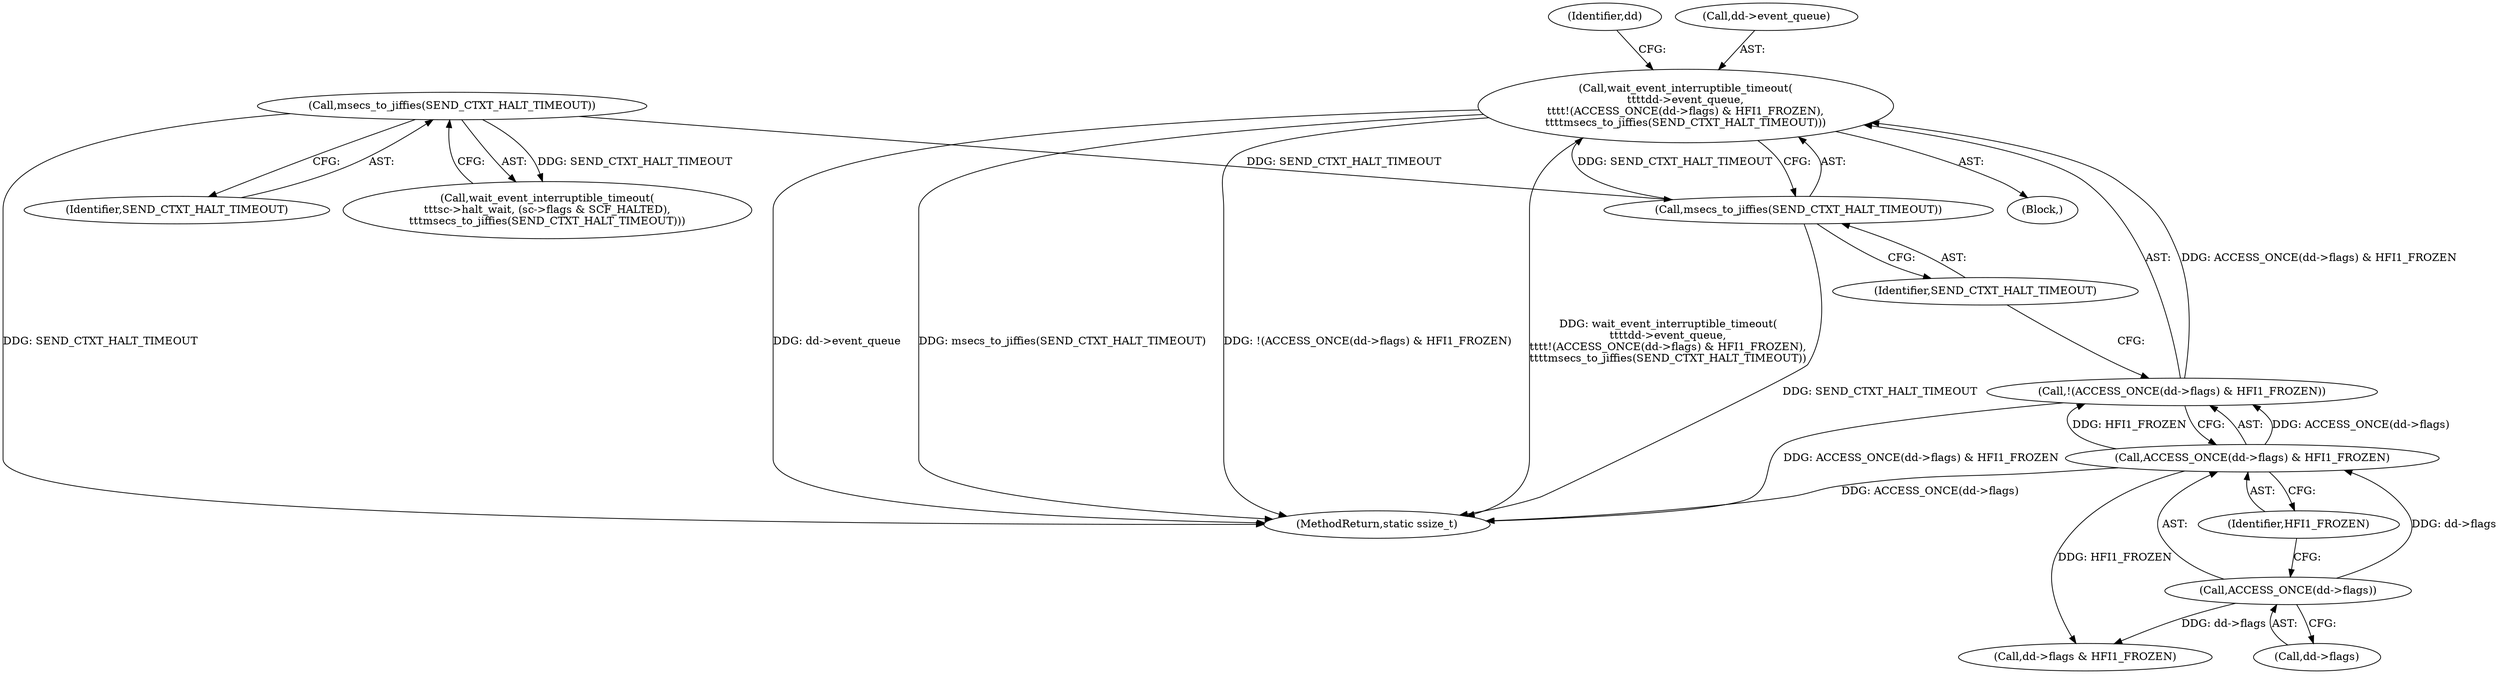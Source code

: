 digraph "0_linux_e6bd18f57aad1a2d1ef40e646d03ed0f2515c9e3_3@pointer" {
"1000589" [label="(Call,wait_event_interruptible_timeout(\n\t\t\t\tdd->event_queue,\n\t\t\t\t!(ACCESS_ONCE(dd->flags) & HFI1_FROZEN),\n\t\t\t\tmsecs_to_jiffies(SEND_CTXT_HALT_TIMEOUT)))"];
"1000593" [label="(Call,!(ACCESS_ONCE(dd->flags) & HFI1_FROZEN))"];
"1000594" [label="(Call,ACCESS_ONCE(dd->flags) & HFI1_FROZEN)"];
"1000595" [label="(Call,ACCESS_ONCE(dd->flags))"];
"1000600" [label="(Call,msecs_to_jiffies(SEND_CTXT_HALT_TIMEOUT))"];
"1000567" [label="(Call,msecs_to_jiffies(SEND_CTXT_HALT_TIMEOUT))"];
"1000605" [label="(Identifier,dd)"];
"1000590" [label="(Call,dd->event_queue)"];
"1000595" [label="(Call,ACCESS_ONCE(dd->flags))"];
"1000599" [label="(Identifier,HFI1_FROZEN)"];
"1000567" [label="(Call,msecs_to_jiffies(SEND_CTXT_HALT_TIMEOUT))"];
"1000593" [label="(Call,!(ACCESS_ONCE(dd->flags) & HFI1_FROZEN))"];
"1000600" [label="(Call,msecs_to_jiffies(SEND_CTXT_HALT_TIMEOUT))"];
"1000594" [label="(Call,ACCESS_ONCE(dd->flags) & HFI1_FROZEN)"];
"1000588" [label="(Block,)"];
"1000568" [label="(Identifier,SEND_CTXT_HALT_TIMEOUT)"];
"1000596" [label="(Call,dd->flags)"];
"1000558" [label="(Call,wait_event_interruptible_timeout(\n\t\t\tsc->halt_wait, (sc->flags & SCF_HALTED),\n\t\t\tmsecs_to_jiffies(SEND_CTXT_HALT_TIMEOUT)))"];
"1000589" [label="(Call,wait_event_interruptible_timeout(\n\t\t\t\tdd->event_queue,\n\t\t\t\t!(ACCESS_ONCE(dd->flags) & HFI1_FROZEN),\n\t\t\t\tmsecs_to_jiffies(SEND_CTXT_HALT_TIMEOUT)))"];
"1000601" [label="(Identifier,SEND_CTXT_HALT_TIMEOUT)"];
"1000672" [label="(MethodReturn,static ssize_t)"];
"1000603" [label="(Call,dd->flags & HFI1_FROZEN)"];
"1000589" -> "1000588"  [label="AST: "];
"1000589" -> "1000600"  [label="CFG: "];
"1000590" -> "1000589"  [label="AST: "];
"1000593" -> "1000589"  [label="AST: "];
"1000600" -> "1000589"  [label="AST: "];
"1000605" -> "1000589"  [label="CFG: "];
"1000589" -> "1000672"  [label="DDG: wait_event_interruptible_timeout(\n\t\t\t\tdd->event_queue,\n\t\t\t\t!(ACCESS_ONCE(dd->flags) & HFI1_FROZEN),\n\t\t\t\tmsecs_to_jiffies(SEND_CTXT_HALT_TIMEOUT))"];
"1000589" -> "1000672"  [label="DDG: dd->event_queue"];
"1000589" -> "1000672"  [label="DDG: msecs_to_jiffies(SEND_CTXT_HALT_TIMEOUT)"];
"1000589" -> "1000672"  [label="DDG: !(ACCESS_ONCE(dd->flags) & HFI1_FROZEN)"];
"1000593" -> "1000589"  [label="DDG: ACCESS_ONCE(dd->flags) & HFI1_FROZEN"];
"1000600" -> "1000589"  [label="DDG: SEND_CTXT_HALT_TIMEOUT"];
"1000593" -> "1000594"  [label="CFG: "];
"1000594" -> "1000593"  [label="AST: "];
"1000601" -> "1000593"  [label="CFG: "];
"1000593" -> "1000672"  [label="DDG: ACCESS_ONCE(dd->flags) & HFI1_FROZEN"];
"1000594" -> "1000593"  [label="DDG: ACCESS_ONCE(dd->flags)"];
"1000594" -> "1000593"  [label="DDG: HFI1_FROZEN"];
"1000594" -> "1000599"  [label="CFG: "];
"1000595" -> "1000594"  [label="AST: "];
"1000599" -> "1000594"  [label="AST: "];
"1000594" -> "1000672"  [label="DDG: ACCESS_ONCE(dd->flags)"];
"1000595" -> "1000594"  [label="DDG: dd->flags"];
"1000594" -> "1000603"  [label="DDG: HFI1_FROZEN"];
"1000595" -> "1000596"  [label="CFG: "];
"1000596" -> "1000595"  [label="AST: "];
"1000599" -> "1000595"  [label="CFG: "];
"1000595" -> "1000603"  [label="DDG: dd->flags"];
"1000600" -> "1000601"  [label="CFG: "];
"1000601" -> "1000600"  [label="AST: "];
"1000600" -> "1000672"  [label="DDG: SEND_CTXT_HALT_TIMEOUT"];
"1000567" -> "1000600"  [label="DDG: SEND_CTXT_HALT_TIMEOUT"];
"1000567" -> "1000558"  [label="AST: "];
"1000567" -> "1000568"  [label="CFG: "];
"1000568" -> "1000567"  [label="AST: "];
"1000558" -> "1000567"  [label="CFG: "];
"1000567" -> "1000672"  [label="DDG: SEND_CTXT_HALT_TIMEOUT"];
"1000567" -> "1000558"  [label="DDG: SEND_CTXT_HALT_TIMEOUT"];
}
